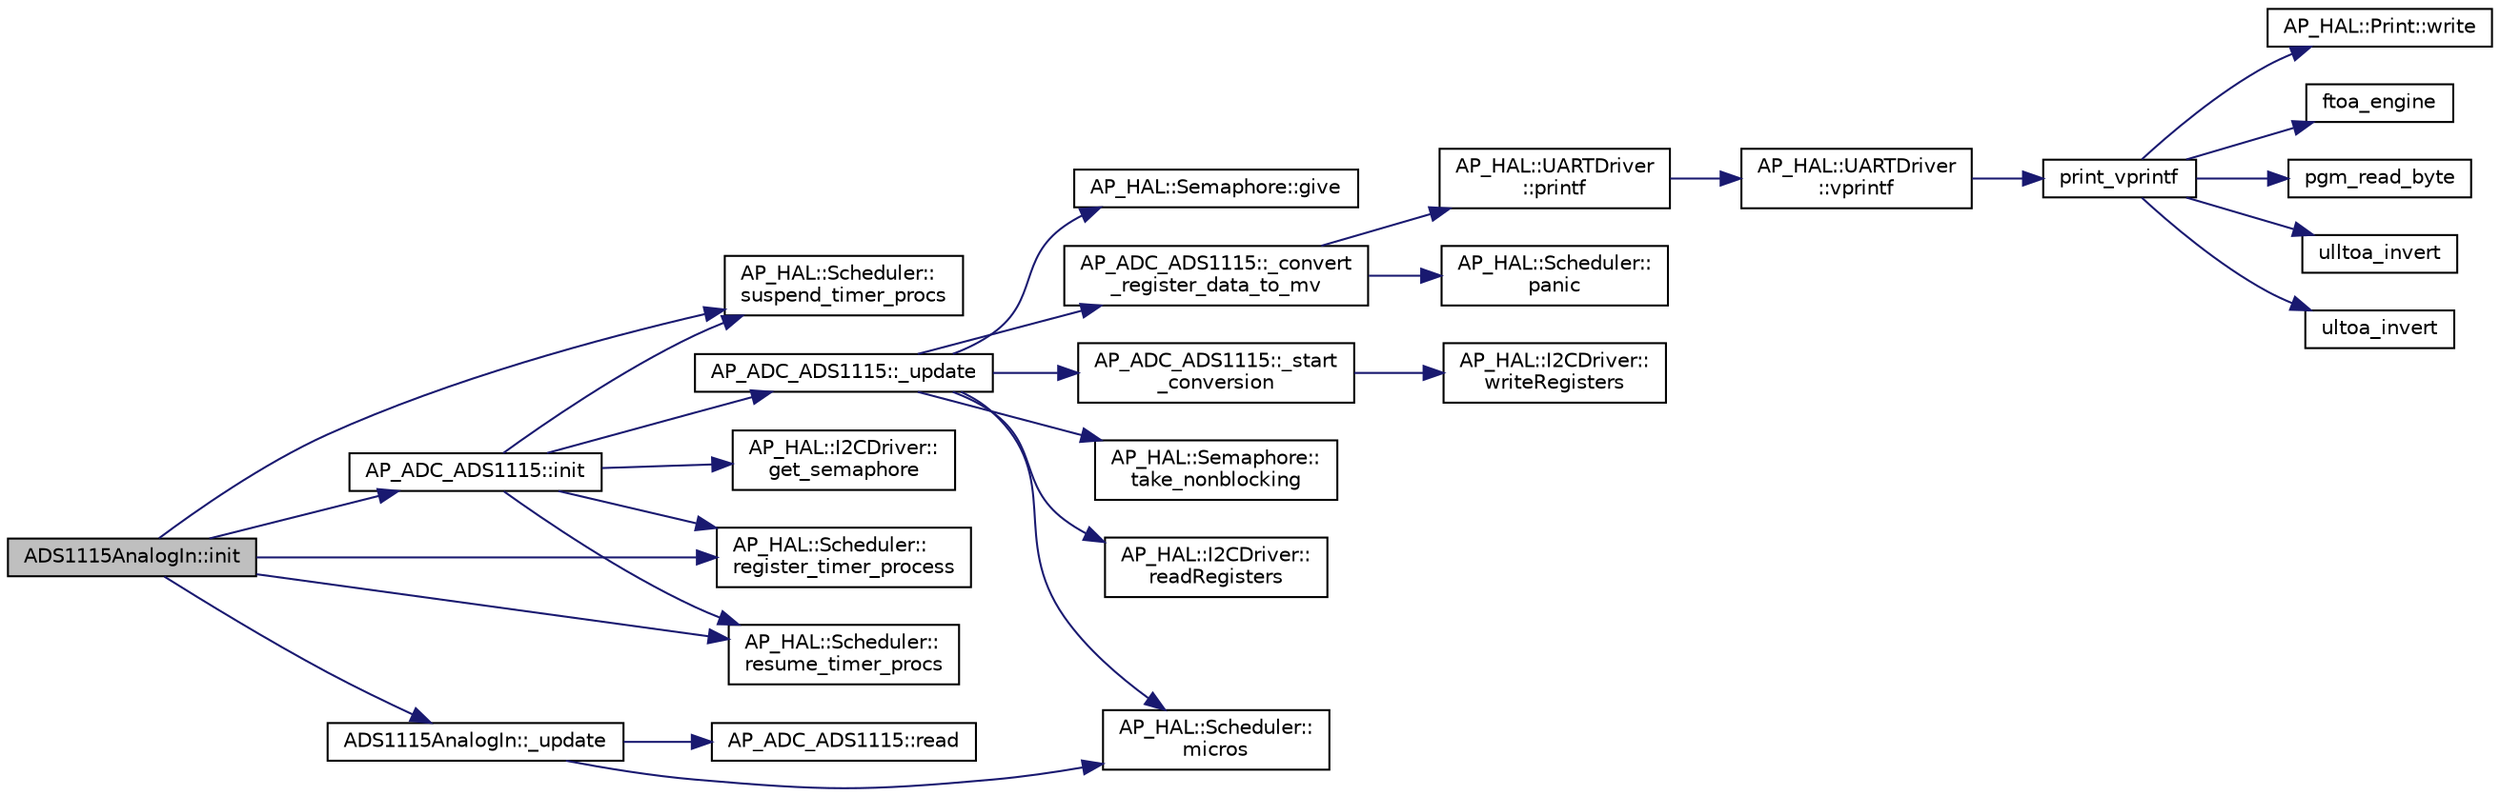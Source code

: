digraph "ADS1115AnalogIn::init"
{
 // INTERACTIVE_SVG=YES
  edge [fontname="Helvetica",fontsize="10",labelfontname="Helvetica",labelfontsize="10"];
  node [fontname="Helvetica",fontsize="10",shape=record];
  rankdir="LR";
  Node1 [label="ADS1115AnalogIn::init",height=0.2,width=0.4,color="black", fillcolor="grey75", style="filled", fontcolor="black"];
  Node1 -> Node2 [color="midnightblue",fontsize="10",style="solid",fontname="Helvetica"];
  Node2 [label="AP_ADC_ADS1115::init",height=0.2,width=0.4,color="black", fillcolor="white", style="filled",URL="$classAP__ADC__ADS1115.html#ab9dda3a5715a514b78effc0164e6a1c9"];
  Node2 -> Node3 [color="midnightblue",fontsize="10",style="solid",fontname="Helvetica"];
  Node3 [label="AP_HAL::Scheduler::\lsuspend_timer_procs",height=0.2,width=0.4,color="black", fillcolor="white", style="filled",URL="$classAP__HAL_1_1Scheduler.html#ae7d4952721abae16479fef1f0ca37145"];
  Node2 -> Node4 [color="midnightblue",fontsize="10",style="solid",fontname="Helvetica"];
  Node4 [label="AP_HAL::I2CDriver::\lget_semaphore",height=0.2,width=0.4,color="black", fillcolor="white", style="filled",URL="$classAP__HAL_1_1I2CDriver.html#a373424b46be08ef36d53844f88b5398e"];
  Node2 -> Node5 [color="midnightblue",fontsize="10",style="solid",fontname="Helvetica"];
  Node5 [label="AP_HAL::Scheduler::\lregister_timer_process",height=0.2,width=0.4,color="black", fillcolor="white", style="filled",URL="$classAP__HAL_1_1Scheduler.html#ac2c4230957d5dbd3c2fd104af2794b4f"];
  Node2 -> Node6 [color="midnightblue",fontsize="10",style="solid",fontname="Helvetica"];
  Node6 [label="AP_ADC_ADS1115::_update",height=0.2,width=0.4,color="black", fillcolor="white", style="filled",URL="$classAP__ADC__ADS1115.html#a1c523a000d6cb67770e04e3821cc54b3"];
  Node6 -> Node7 [color="midnightblue",fontsize="10",style="solid",fontname="Helvetica"];
  Node7 [label="AP_HAL::Scheduler::\lmicros",height=0.2,width=0.4,color="black", fillcolor="white", style="filled",URL="$classAP__HAL_1_1Scheduler.html#add46d722bfb08a16f220e63591654e46"];
  Node6 -> Node8 [color="midnightblue",fontsize="10",style="solid",fontname="Helvetica"];
  Node8 [label="AP_HAL::Semaphore::\ltake_nonblocking",height=0.2,width=0.4,color="black", fillcolor="white", style="filled",URL="$classAP__HAL_1_1Semaphore.html#a266e91db5eecb64d8b934d09f5e972cf"];
  Node6 -> Node9 [color="midnightblue",fontsize="10",style="solid",fontname="Helvetica"];
  Node9 [label="AP_HAL::I2CDriver::\lreadRegisters",height=0.2,width=0.4,color="black", fillcolor="white", style="filled",URL="$classAP__HAL_1_1I2CDriver.html#a5826f44fd0ab5a87db1c14f5a3d55561"];
  Node6 -> Node10 [color="midnightblue",fontsize="10",style="solid",fontname="Helvetica"];
  Node10 [label="AP_HAL::Semaphore::give",height=0.2,width=0.4,color="black", fillcolor="white", style="filled",URL="$classAP__HAL_1_1Semaphore.html#afcdbf03d5bea9d83037acc93bfaea7ce"];
  Node6 -> Node11 [color="midnightblue",fontsize="10",style="solid",fontname="Helvetica"];
  Node11 [label="AP_ADC_ADS1115::_convert\l_register_data_to_mv",height=0.2,width=0.4,color="black", fillcolor="white", style="filled",URL="$classAP__ADC__ADS1115.html#a757685a53a3a10f06dc024dec147306a"];
  Node11 -> Node12 [color="midnightblue",fontsize="10",style="solid",fontname="Helvetica"];
  Node12 [label="AP_HAL::UARTDriver\l::printf",height=0.2,width=0.4,color="black", fillcolor="white", style="filled",URL="$classAP__HAL_1_1UARTDriver.html#a65c7824b8877f7a2f79365c8ffae8f56"];
  Node12 -> Node13 [color="midnightblue",fontsize="10",style="solid",fontname="Helvetica"];
  Node13 [label="AP_HAL::UARTDriver\l::vprintf",height=0.2,width=0.4,color="black", fillcolor="white", style="filled",URL="$classAP__HAL_1_1UARTDriver.html#aa8abfb6d6641299472c29ac1edde559f"];
  Node13 -> Node14 [color="midnightblue",fontsize="10",style="solid",fontname="Helvetica"];
  Node14 [label="print_vprintf",height=0.2,width=0.4,color="black", fillcolor="white", style="filled",URL="$print__vprintf_8cpp.html#a473b9349f4b086b552a21eb8fe057016"];
  Node14 -> Node15 [color="midnightblue",fontsize="10",style="solid",fontname="Helvetica"];
  Node15 [label="AP_HAL::Print::write",height=0.2,width=0.4,color="black", fillcolor="white", style="filled",URL="$classAP__HAL_1_1Print.html#acc65391952a43334f8f5c9bef341f501"];
  Node14 -> Node16 [color="midnightblue",fontsize="10",style="solid",fontname="Helvetica"];
  Node16 [label="ftoa_engine",height=0.2,width=0.4,color="black", fillcolor="white", style="filled",URL="$ftoa__engine_8cpp.html#a1c28234da8f20b43c85890d4bb452947"];
  Node14 -> Node17 [color="midnightblue",fontsize="10",style="solid",fontname="Helvetica"];
  Node17 [label="pgm_read_byte",height=0.2,width=0.4,color="black", fillcolor="white", style="filled",URL="$AP__Progmem_8h.html#a1514e0408e036062b4af844baaf567da"];
  Node14 -> Node18 [color="midnightblue",fontsize="10",style="solid",fontname="Helvetica"];
  Node18 [label="ulltoa_invert",height=0.2,width=0.4,color="black", fillcolor="white", style="filled",URL="$utoa__invert_8cpp.html#a34926f552460b47c414ec4d83b32815c"];
  Node14 -> Node19 [color="midnightblue",fontsize="10",style="solid",fontname="Helvetica"];
  Node19 [label="ultoa_invert",height=0.2,width=0.4,color="black", fillcolor="white", style="filled",URL="$utoa__invert_8cpp.html#a5d99bba8e697c1e11da489d88fca8559"];
  Node11 -> Node20 [color="midnightblue",fontsize="10",style="solid",fontname="Helvetica"];
  Node20 [label="AP_HAL::Scheduler::\lpanic",height=0.2,width=0.4,color="black", fillcolor="white", style="filled",URL="$classAP__HAL_1_1Scheduler.html#ac08c02070405b6cc1d7241025acb5101"];
  Node6 -> Node21 [color="midnightblue",fontsize="10",style="solid",fontname="Helvetica"];
  Node21 [label="AP_ADC_ADS1115::_start\l_conversion",height=0.2,width=0.4,color="black", fillcolor="white", style="filled",URL="$classAP__ADC__ADS1115.html#a660029052bf2fb6ff76edc975bffb716"];
  Node21 -> Node22 [color="midnightblue",fontsize="10",style="solid",fontname="Helvetica"];
  Node22 [label="AP_HAL::I2CDriver::\lwriteRegisters",height=0.2,width=0.4,color="black", fillcolor="white", style="filled",URL="$classAP__HAL_1_1I2CDriver.html#a6b2ba493a18de0727817a54a2a2d0eba"];
  Node2 -> Node23 [color="midnightblue",fontsize="10",style="solid",fontname="Helvetica"];
  Node23 [label="AP_HAL::Scheduler::\lresume_timer_procs",height=0.2,width=0.4,color="black", fillcolor="white", style="filled",URL="$classAP__HAL_1_1Scheduler.html#a7c51e7d405211cac2090dbd456223ef7"];
  Node1 -> Node3 [color="midnightblue",fontsize="10",style="solid",fontname="Helvetica"];
  Node1 -> Node5 [color="midnightblue",fontsize="10",style="solid",fontname="Helvetica"];
  Node1 -> Node24 [color="midnightblue",fontsize="10",style="solid",fontname="Helvetica"];
  Node24 [label="ADS1115AnalogIn::_update",height=0.2,width=0.4,color="black", fillcolor="white", style="filled",URL="$classADS1115AnalogIn.html#ae350e87a7fa92c85915c44369ec52d33"];
  Node24 -> Node7 [color="midnightblue",fontsize="10",style="solid",fontname="Helvetica"];
  Node24 -> Node25 [color="midnightblue",fontsize="10",style="solid",fontname="Helvetica"];
  Node25 [label="AP_ADC_ADS1115::read",height=0.2,width=0.4,color="black", fillcolor="white", style="filled",URL="$classAP__ADC__ADS1115.html#ab7c03913c7d2b11802d504f73043f756"];
  Node1 -> Node23 [color="midnightblue",fontsize="10",style="solid",fontname="Helvetica"];
}
